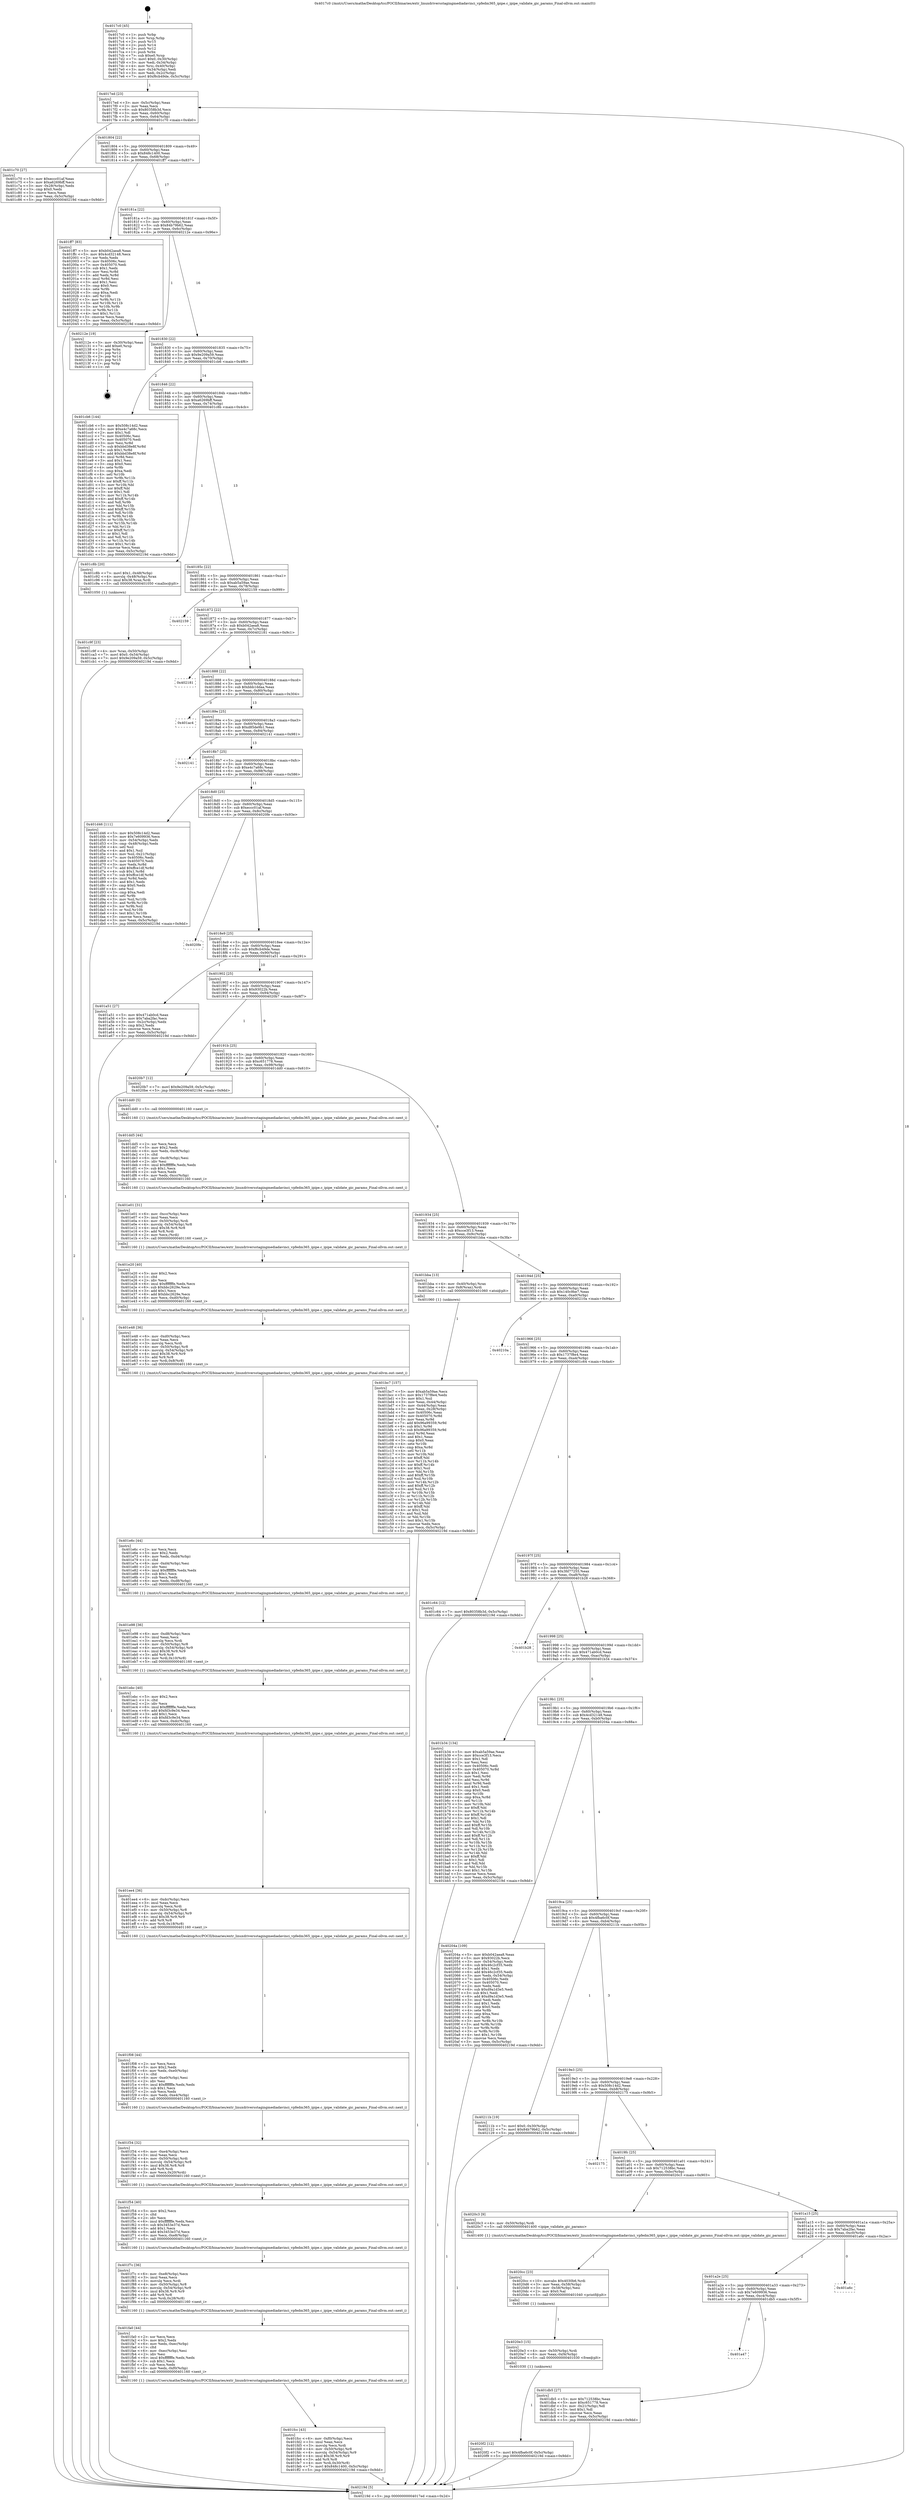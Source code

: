digraph "0x4017c0" {
  label = "0x4017c0 (/mnt/c/Users/mathe/Desktop/tcc/POCII/binaries/extr_linuxdriversstagingmediadavinci_vpfedm365_ipipe.c_ipipe_validate_gic_params_Final-ollvm.out::main(0))"
  labelloc = "t"
  node[shape=record]

  Entry [label="",width=0.3,height=0.3,shape=circle,fillcolor=black,style=filled]
  "0x4017ed" [label="{
     0x4017ed [23]\l
     | [instrs]\l
     &nbsp;&nbsp;0x4017ed \<+3\>: mov -0x5c(%rbp),%eax\l
     &nbsp;&nbsp;0x4017f0 \<+2\>: mov %eax,%ecx\l
     &nbsp;&nbsp;0x4017f2 \<+6\>: sub $0x80358b3d,%ecx\l
     &nbsp;&nbsp;0x4017f8 \<+3\>: mov %eax,-0x60(%rbp)\l
     &nbsp;&nbsp;0x4017fb \<+3\>: mov %ecx,-0x64(%rbp)\l
     &nbsp;&nbsp;0x4017fe \<+6\>: je 0000000000401c70 \<main+0x4b0\>\l
  }"]
  "0x401c70" [label="{
     0x401c70 [27]\l
     | [instrs]\l
     &nbsp;&nbsp;0x401c70 \<+5\>: mov $0xeccc01af,%eax\l
     &nbsp;&nbsp;0x401c75 \<+5\>: mov $0xa6269bff,%ecx\l
     &nbsp;&nbsp;0x401c7a \<+3\>: mov -0x28(%rbp),%edx\l
     &nbsp;&nbsp;0x401c7d \<+3\>: cmp $0x0,%edx\l
     &nbsp;&nbsp;0x401c80 \<+3\>: cmove %ecx,%eax\l
     &nbsp;&nbsp;0x401c83 \<+3\>: mov %eax,-0x5c(%rbp)\l
     &nbsp;&nbsp;0x401c86 \<+5\>: jmp 000000000040219d \<main+0x9dd\>\l
  }"]
  "0x401804" [label="{
     0x401804 [22]\l
     | [instrs]\l
     &nbsp;&nbsp;0x401804 \<+5\>: jmp 0000000000401809 \<main+0x49\>\l
     &nbsp;&nbsp;0x401809 \<+3\>: mov -0x60(%rbp),%eax\l
     &nbsp;&nbsp;0x40180c \<+5\>: sub $0x848c1400,%eax\l
     &nbsp;&nbsp;0x401811 \<+3\>: mov %eax,-0x68(%rbp)\l
     &nbsp;&nbsp;0x401814 \<+6\>: je 0000000000401ff7 \<main+0x837\>\l
  }"]
  Exit [label="",width=0.3,height=0.3,shape=circle,fillcolor=black,style=filled,peripheries=2]
  "0x401ff7" [label="{
     0x401ff7 [83]\l
     | [instrs]\l
     &nbsp;&nbsp;0x401ff7 \<+5\>: mov $0xb042aea8,%eax\l
     &nbsp;&nbsp;0x401ffc \<+5\>: mov $0x4cd32148,%ecx\l
     &nbsp;&nbsp;0x402001 \<+2\>: xor %edx,%edx\l
     &nbsp;&nbsp;0x402003 \<+7\>: mov 0x40506c,%esi\l
     &nbsp;&nbsp;0x40200a \<+7\>: mov 0x405070,%edi\l
     &nbsp;&nbsp;0x402011 \<+3\>: sub $0x1,%edx\l
     &nbsp;&nbsp;0x402014 \<+3\>: mov %esi,%r8d\l
     &nbsp;&nbsp;0x402017 \<+3\>: add %edx,%r8d\l
     &nbsp;&nbsp;0x40201a \<+4\>: imul %r8d,%esi\l
     &nbsp;&nbsp;0x40201e \<+3\>: and $0x1,%esi\l
     &nbsp;&nbsp;0x402021 \<+3\>: cmp $0x0,%esi\l
     &nbsp;&nbsp;0x402024 \<+4\>: sete %r9b\l
     &nbsp;&nbsp;0x402028 \<+3\>: cmp $0xa,%edi\l
     &nbsp;&nbsp;0x40202b \<+4\>: setl %r10b\l
     &nbsp;&nbsp;0x40202f \<+3\>: mov %r9b,%r11b\l
     &nbsp;&nbsp;0x402032 \<+3\>: and %r10b,%r11b\l
     &nbsp;&nbsp;0x402035 \<+3\>: xor %r10b,%r9b\l
     &nbsp;&nbsp;0x402038 \<+3\>: or %r9b,%r11b\l
     &nbsp;&nbsp;0x40203b \<+4\>: test $0x1,%r11b\l
     &nbsp;&nbsp;0x40203f \<+3\>: cmovne %ecx,%eax\l
     &nbsp;&nbsp;0x402042 \<+3\>: mov %eax,-0x5c(%rbp)\l
     &nbsp;&nbsp;0x402045 \<+5\>: jmp 000000000040219d \<main+0x9dd\>\l
  }"]
  "0x40181a" [label="{
     0x40181a [22]\l
     | [instrs]\l
     &nbsp;&nbsp;0x40181a \<+5\>: jmp 000000000040181f \<main+0x5f\>\l
     &nbsp;&nbsp;0x40181f \<+3\>: mov -0x60(%rbp),%eax\l
     &nbsp;&nbsp;0x401822 \<+5\>: sub $0x84b79b62,%eax\l
     &nbsp;&nbsp;0x401827 \<+3\>: mov %eax,-0x6c(%rbp)\l
     &nbsp;&nbsp;0x40182a \<+6\>: je 000000000040212e \<main+0x96e\>\l
  }"]
  "0x4020f2" [label="{
     0x4020f2 [12]\l
     | [instrs]\l
     &nbsp;&nbsp;0x4020f2 \<+7\>: movl $0x4fba6c0f,-0x5c(%rbp)\l
     &nbsp;&nbsp;0x4020f9 \<+5\>: jmp 000000000040219d \<main+0x9dd\>\l
  }"]
  "0x40212e" [label="{
     0x40212e [19]\l
     | [instrs]\l
     &nbsp;&nbsp;0x40212e \<+3\>: mov -0x30(%rbp),%eax\l
     &nbsp;&nbsp;0x402131 \<+7\>: add $0xe0,%rsp\l
     &nbsp;&nbsp;0x402138 \<+1\>: pop %rbx\l
     &nbsp;&nbsp;0x402139 \<+2\>: pop %r12\l
     &nbsp;&nbsp;0x40213b \<+2\>: pop %r14\l
     &nbsp;&nbsp;0x40213d \<+2\>: pop %r15\l
     &nbsp;&nbsp;0x40213f \<+1\>: pop %rbp\l
     &nbsp;&nbsp;0x402140 \<+1\>: ret\l
  }"]
  "0x401830" [label="{
     0x401830 [22]\l
     | [instrs]\l
     &nbsp;&nbsp;0x401830 \<+5\>: jmp 0000000000401835 \<main+0x75\>\l
     &nbsp;&nbsp;0x401835 \<+3\>: mov -0x60(%rbp),%eax\l
     &nbsp;&nbsp;0x401838 \<+5\>: sub $0x9e209a59,%eax\l
     &nbsp;&nbsp;0x40183d \<+3\>: mov %eax,-0x70(%rbp)\l
     &nbsp;&nbsp;0x401840 \<+6\>: je 0000000000401cb6 \<main+0x4f6\>\l
  }"]
  "0x4020e3" [label="{
     0x4020e3 [15]\l
     | [instrs]\l
     &nbsp;&nbsp;0x4020e3 \<+4\>: mov -0x50(%rbp),%rdi\l
     &nbsp;&nbsp;0x4020e7 \<+6\>: mov %eax,-0xf4(%rbp)\l
     &nbsp;&nbsp;0x4020ed \<+5\>: call 0000000000401030 \<free@plt\>\l
     | [calls]\l
     &nbsp;&nbsp;0x401030 \{1\} (unknown)\l
  }"]
  "0x401cb6" [label="{
     0x401cb6 [144]\l
     | [instrs]\l
     &nbsp;&nbsp;0x401cb6 \<+5\>: mov $0x508c14d2,%eax\l
     &nbsp;&nbsp;0x401cbb \<+5\>: mov $0xe4c7a68c,%ecx\l
     &nbsp;&nbsp;0x401cc0 \<+2\>: mov $0x1,%dl\l
     &nbsp;&nbsp;0x401cc2 \<+7\>: mov 0x40506c,%esi\l
     &nbsp;&nbsp;0x401cc9 \<+7\>: mov 0x405070,%edi\l
     &nbsp;&nbsp;0x401cd0 \<+3\>: mov %esi,%r8d\l
     &nbsp;&nbsp;0x401cd3 \<+7\>: sub $0xbbd38e8f,%r8d\l
     &nbsp;&nbsp;0x401cda \<+4\>: sub $0x1,%r8d\l
     &nbsp;&nbsp;0x401cde \<+7\>: add $0xbbd38e8f,%r8d\l
     &nbsp;&nbsp;0x401ce5 \<+4\>: imul %r8d,%esi\l
     &nbsp;&nbsp;0x401ce9 \<+3\>: and $0x1,%esi\l
     &nbsp;&nbsp;0x401cec \<+3\>: cmp $0x0,%esi\l
     &nbsp;&nbsp;0x401cef \<+4\>: sete %r9b\l
     &nbsp;&nbsp;0x401cf3 \<+3\>: cmp $0xa,%edi\l
     &nbsp;&nbsp;0x401cf6 \<+4\>: setl %r10b\l
     &nbsp;&nbsp;0x401cfa \<+3\>: mov %r9b,%r11b\l
     &nbsp;&nbsp;0x401cfd \<+4\>: xor $0xff,%r11b\l
     &nbsp;&nbsp;0x401d01 \<+3\>: mov %r10b,%bl\l
     &nbsp;&nbsp;0x401d04 \<+3\>: xor $0xff,%bl\l
     &nbsp;&nbsp;0x401d07 \<+3\>: xor $0x1,%dl\l
     &nbsp;&nbsp;0x401d0a \<+3\>: mov %r11b,%r14b\l
     &nbsp;&nbsp;0x401d0d \<+4\>: and $0xff,%r14b\l
     &nbsp;&nbsp;0x401d11 \<+3\>: and %dl,%r9b\l
     &nbsp;&nbsp;0x401d14 \<+3\>: mov %bl,%r15b\l
     &nbsp;&nbsp;0x401d17 \<+4\>: and $0xff,%r15b\l
     &nbsp;&nbsp;0x401d1b \<+3\>: and %dl,%r10b\l
     &nbsp;&nbsp;0x401d1e \<+3\>: or %r9b,%r14b\l
     &nbsp;&nbsp;0x401d21 \<+3\>: or %r10b,%r15b\l
     &nbsp;&nbsp;0x401d24 \<+3\>: xor %r15b,%r14b\l
     &nbsp;&nbsp;0x401d27 \<+3\>: or %bl,%r11b\l
     &nbsp;&nbsp;0x401d2a \<+4\>: xor $0xff,%r11b\l
     &nbsp;&nbsp;0x401d2e \<+3\>: or $0x1,%dl\l
     &nbsp;&nbsp;0x401d31 \<+3\>: and %dl,%r11b\l
     &nbsp;&nbsp;0x401d34 \<+3\>: or %r11b,%r14b\l
     &nbsp;&nbsp;0x401d37 \<+4\>: test $0x1,%r14b\l
     &nbsp;&nbsp;0x401d3b \<+3\>: cmovne %ecx,%eax\l
     &nbsp;&nbsp;0x401d3e \<+3\>: mov %eax,-0x5c(%rbp)\l
     &nbsp;&nbsp;0x401d41 \<+5\>: jmp 000000000040219d \<main+0x9dd\>\l
  }"]
  "0x401846" [label="{
     0x401846 [22]\l
     | [instrs]\l
     &nbsp;&nbsp;0x401846 \<+5\>: jmp 000000000040184b \<main+0x8b\>\l
     &nbsp;&nbsp;0x40184b \<+3\>: mov -0x60(%rbp),%eax\l
     &nbsp;&nbsp;0x40184e \<+5\>: sub $0xa6269bff,%eax\l
     &nbsp;&nbsp;0x401853 \<+3\>: mov %eax,-0x74(%rbp)\l
     &nbsp;&nbsp;0x401856 \<+6\>: je 0000000000401c8b \<main+0x4cb\>\l
  }"]
  "0x4020cc" [label="{
     0x4020cc [23]\l
     | [instrs]\l
     &nbsp;&nbsp;0x4020cc \<+10\>: movabs $0x4030b6,%rdi\l
     &nbsp;&nbsp;0x4020d6 \<+3\>: mov %eax,-0x58(%rbp)\l
     &nbsp;&nbsp;0x4020d9 \<+3\>: mov -0x58(%rbp),%esi\l
     &nbsp;&nbsp;0x4020dc \<+2\>: mov $0x0,%al\l
     &nbsp;&nbsp;0x4020de \<+5\>: call 0000000000401040 \<printf@plt\>\l
     | [calls]\l
     &nbsp;&nbsp;0x401040 \{1\} (unknown)\l
  }"]
  "0x401c8b" [label="{
     0x401c8b [20]\l
     | [instrs]\l
     &nbsp;&nbsp;0x401c8b \<+7\>: movl $0x1,-0x48(%rbp)\l
     &nbsp;&nbsp;0x401c92 \<+4\>: movslq -0x48(%rbp),%rax\l
     &nbsp;&nbsp;0x401c96 \<+4\>: imul $0x38,%rax,%rdi\l
     &nbsp;&nbsp;0x401c9a \<+5\>: call 0000000000401050 \<malloc@plt\>\l
     | [calls]\l
     &nbsp;&nbsp;0x401050 \{1\} (unknown)\l
  }"]
  "0x40185c" [label="{
     0x40185c [22]\l
     | [instrs]\l
     &nbsp;&nbsp;0x40185c \<+5\>: jmp 0000000000401861 \<main+0xa1\>\l
     &nbsp;&nbsp;0x401861 \<+3\>: mov -0x60(%rbp),%eax\l
     &nbsp;&nbsp;0x401864 \<+5\>: sub $0xab5a59ae,%eax\l
     &nbsp;&nbsp;0x401869 \<+3\>: mov %eax,-0x78(%rbp)\l
     &nbsp;&nbsp;0x40186c \<+6\>: je 0000000000402159 \<main+0x999\>\l
  }"]
  "0x401fcc" [label="{
     0x401fcc [43]\l
     | [instrs]\l
     &nbsp;&nbsp;0x401fcc \<+6\>: mov -0xf0(%rbp),%ecx\l
     &nbsp;&nbsp;0x401fd2 \<+3\>: imul %eax,%ecx\l
     &nbsp;&nbsp;0x401fd5 \<+3\>: movslq %ecx,%rdi\l
     &nbsp;&nbsp;0x401fd8 \<+4\>: mov -0x50(%rbp),%r8\l
     &nbsp;&nbsp;0x401fdc \<+4\>: movslq -0x54(%rbp),%r9\l
     &nbsp;&nbsp;0x401fe0 \<+4\>: imul $0x38,%r9,%r9\l
     &nbsp;&nbsp;0x401fe4 \<+3\>: add %r9,%r8\l
     &nbsp;&nbsp;0x401fe7 \<+4\>: mov %rdi,0x30(%r8)\l
     &nbsp;&nbsp;0x401feb \<+7\>: movl $0x848c1400,-0x5c(%rbp)\l
     &nbsp;&nbsp;0x401ff2 \<+5\>: jmp 000000000040219d \<main+0x9dd\>\l
  }"]
  "0x402159" [label="{
     0x402159\l
  }", style=dashed]
  "0x401872" [label="{
     0x401872 [22]\l
     | [instrs]\l
     &nbsp;&nbsp;0x401872 \<+5\>: jmp 0000000000401877 \<main+0xb7\>\l
     &nbsp;&nbsp;0x401877 \<+3\>: mov -0x60(%rbp),%eax\l
     &nbsp;&nbsp;0x40187a \<+5\>: sub $0xb042aea8,%eax\l
     &nbsp;&nbsp;0x40187f \<+3\>: mov %eax,-0x7c(%rbp)\l
     &nbsp;&nbsp;0x401882 \<+6\>: je 0000000000402181 \<main+0x9c1\>\l
  }"]
  "0x401fa0" [label="{
     0x401fa0 [44]\l
     | [instrs]\l
     &nbsp;&nbsp;0x401fa0 \<+2\>: xor %ecx,%ecx\l
     &nbsp;&nbsp;0x401fa2 \<+5\>: mov $0x2,%edx\l
     &nbsp;&nbsp;0x401fa7 \<+6\>: mov %edx,-0xec(%rbp)\l
     &nbsp;&nbsp;0x401fad \<+1\>: cltd\l
     &nbsp;&nbsp;0x401fae \<+6\>: mov -0xec(%rbp),%esi\l
     &nbsp;&nbsp;0x401fb4 \<+2\>: idiv %esi\l
     &nbsp;&nbsp;0x401fb6 \<+6\>: imul $0xfffffffe,%edx,%edx\l
     &nbsp;&nbsp;0x401fbc \<+3\>: sub $0x1,%ecx\l
     &nbsp;&nbsp;0x401fbf \<+2\>: sub %ecx,%edx\l
     &nbsp;&nbsp;0x401fc1 \<+6\>: mov %edx,-0xf0(%rbp)\l
     &nbsp;&nbsp;0x401fc7 \<+5\>: call 0000000000401160 \<next_i\>\l
     | [calls]\l
     &nbsp;&nbsp;0x401160 \{1\} (/mnt/c/Users/mathe/Desktop/tcc/POCII/binaries/extr_linuxdriversstagingmediadavinci_vpfedm365_ipipe.c_ipipe_validate_gic_params_Final-ollvm.out::next_i)\l
  }"]
  "0x402181" [label="{
     0x402181\l
  }", style=dashed]
  "0x401888" [label="{
     0x401888 [22]\l
     | [instrs]\l
     &nbsp;&nbsp;0x401888 \<+5\>: jmp 000000000040188d \<main+0xcd\>\l
     &nbsp;&nbsp;0x40188d \<+3\>: mov -0x60(%rbp),%eax\l
     &nbsp;&nbsp;0x401890 \<+5\>: sub $0xbbb1ddaa,%eax\l
     &nbsp;&nbsp;0x401895 \<+3\>: mov %eax,-0x80(%rbp)\l
     &nbsp;&nbsp;0x401898 \<+6\>: je 0000000000401ac4 \<main+0x304\>\l
  }"]
  "0x401f7c" [label="{
     0x401f7c [36]\l
     | [instrs]\l
     &nbsp;&nbsp;0x401f7c \<+6\>: mov -0xe8(%rbp),%ecx\l
     &nbsp;&nbsp;0x401f82 \<+3\>: imul %eax,%ecx\l
     &nbsp;&nbsp;0x401f85 \<+3\>: movslq %ecx,%rdi\l
     &nbsp;&nbsp;0x401f88 \<+4\>: mov -0x50(%rbp),%r8\l
     &nbsp;&nbsp;0x401f8c \<+4\>: movslq -0x54(%rbp),%r9\l
     &nbsp;&nbsp;0x401f90 \<+4\>: imul $0x38,%r9,%r9\l
     &nbsp;&nbsp;0x401f94 \<+3\>: add %r9,%r8\l
     &nbsp;&nbsp;0x401f97 \<+4\>: mov %rdi,0x28(%r8)\l
     &nbsp;&nbsp;0x401f9b \<+5\>: call 0000000000401160 \<next_i\>\l
     | [calls]\l
     &nbsp;&nbsp;0x401160 \{1\} (/mnt/c/Users/mathe/Desktop/tcc/POCII/binaries/extr_linuxdriversstagingmediadavinci_vpfedm365_ipipe.c_ipipe_validate_gic_params_Final-ollvm.out::next_i)\l
  }"]
  "0x401ac4" [label="{
     0x401ac4\l
  }", style=dashed]
  "0x40189e" [label="{
     0x40189e [25]\l
     | [instrs]\l
     &nbsp;&nbsp;0x40189e \<+5\>: jmp 00000000004018a3 \<main+0xe3\>\l
     &nbsp;&nbsp;0x4018a3 \<+3\>: mov -0x60(%rbp),%eax\l
     &nbsp;&nbsp;0x4018a6 \<+5\>: sub $0xd85de9b1,%eax\l
     &nbsp;&nbsp;0x4018ab \<+6\>: mov %eax,-0x84(%rbp)\l
     &nbsp;&nbsp;0x4018b1 \<+6\>: je 0000000000402141 \<main+0x981\>\l
  }"]
  "0x401f54" [label="{
     0x401f54 [40]\l
     | [instrs]\l
     &nbsp;&nbsp;0x401f54 \<+5\>: mov $0x2,%ecx\l
     &nbsp;&nbsp;0x401f59 \<+1\>: cltd\l
     &nbsp;&nbsp;0x401f5a \<+2\>: idiv %ecx\l
     &nbsp;&nbsp;0x401f5c \<+6\>: imul $0xfffffffe,%edx,%ecx\l
     &nbsp;&nbsp;0x401f62 \<+6\>: sub $0x3453e37d,%ecx\l
     &nbsp;&nbsp;0x401f68 \<+3\>: add $0x1,%ecx\l
     &nbsp;&nbsp;0x401f6b \<+6\>: add $0x3453e37d,%ecx\l
     &nbsp;&nbsp;0x401f71 \<+6\>: mov %ecx,-0xe8(%rbp)\l
     &nbsp;&nbsp;0x401f77 \<+5\>: call 0000000000401160 \<next_i\>\l
     | [calls]\l
     &nbsp;&nbsp;0x401160 \{1\} (/mnt/c/Users/mathe/Desktop/tcc/POCII/binaries/extr_linuxdriversstagingmediadavinci_vpfedm365_ipipe.c_ipipe_validate_gic_params_Final-ollvm.out::next_i)\l
  }"]
  "0x402141" [label="{
     0x402141\l
  }", style=dashed]
  "0x4018b7" [label="{
     0x4018b7 [25]\l
     | [instrs]\l
     &nbsp;&nbsp;0x4018b7 \<+5\>: jmp 00000000004018bc \<main+0xfc\>\l
     &nbsp;&nbsp;0x4018bc \<+3\>: mov -0x60(%rbp),%eax\l
     &nbsp;&nbsp;0x4018bf \<+5\>: sub $0xe4c7a68c,%eax\l
     &nbsp;&nbsp;0x4018c4 \<+6\>: mov %eax,-0x88(%rbp)\l
     &nbsp;&nbsp;0x4018ca \<+6\>: je 0000000000401d46 \<main+0x586\>\l
  }"]
  "0x401f34" [label="{
     0x401f34 [32]\l
     | [instrs]\l
     &nbsp;&nbsp;0x401f34 \<+6\>: mov -0xe4(%rbp),%ecx\l
     &nbsp;&nbsp;0x401f3a \<+3\>: imul %eax,%ecx\l
     &nbsp;&nbsp;0x401f3d \<+4\>: mov -0x50(%rbp),%rdi\l
     &nbsp;&nbsp;0x401f41 \<+4\>: movslq -0x54(%rbp),%r8\l
     &nbsp;&nbsp;0x401f45 \<+4\>: imul $0x38,%r8,%r8\l
     &nbsp;&nbsp;0x401f49 \<+3\>: add %r8,%rdi\l
     &nbsp;&nbsp;0x401f4c \<+3\>: mov %ecx,0x20(%rdi)\l
     &nbsp;&nbsp;0x401f4f \<+5\>: call 0000000000401160 \<next_i\>\l
     | [calls]\l
     &nbsp;&nbsp;0x401160 \{1\} (/mnt/c/Users/mathe/Desktop/tcc/POCII/binaries/extr_linuxdriversstagingmediadavinci_vpfedm365_ipipe.c_ipipe_validate_gic_params_Final-ollvm.out::next_i)\l
  }"]
  "0x401d46" [label="{
     0x401d46 [111]\l
     | [instrs]\l
     &nbsp;&nbsp;0x401d46 \<+5\>: mov $0x508c14d2,%eax\l
     &nbsp;&nbsp;0x401d4b \<+5\>: mov $0x7e609936,%ecx\l
     &nbsp;&nbsp;0x401d50 \<+3\>: mov -0x54(%rbp),%edx\l
     &nbsp;&nbsp;0x401d53 \<+3\>: cmp -0x48(%rbp),%edx\l
     &nbsp;&nbsp;0x401d56 \<+4\>: setl %sil\l
     &nbsp;&nbsp;0x401d5a \<+4\>: and $0x1,%sil\l
     &nbsp;&nbsp;0x401d5e \<+4\>: mov %sil,-0x21(%rbp)\l
     &nbsp;&nbsp;0x401d62 \<+7\>: mov 0x40506c,%edx\l
     &nbsp;&nbsp;0x401d69 \<+7\>: mov 0x405070,%edi\l
     &nbsp;&nbsp;0x401d70 \<+3\>: mov %edx,%r8d\l
     &nbsp;&nbsp;0x401d73 \<+7\>: add $0xffce1df,%r8d\l
     &nbsp;&nbsp;0x401d7a \<+4\>: sub $0x1,%r8d\l
     &nbsp;&nbsp;0x401d7e \<+7\>: sub $0xffce1df,%r8d\l
     &nbsp;&nbsp;0x401d85 \<+4\>: imul %r8d,%edx\l
     &nbsp;&nbsp;0x401d89 \<+3\>: and $0x1,%edx\l
     &nbsp;&nbsp;0x401d8c \<+3\>: cmp $0x0,%edx\l
     &nbsp;&nbsp;0x401d8f \<+4\>: sete %sil\l
     &nbsp;&nbsp;0x401d93 \<+3\>: cmp $0xa,%edi\l
     &nbsp;&nbsp;0x401d96 \<+4\>: setl %r9b\l
     &nbsp;&nbsp;0x401d9a \<+3\>: mov %sil,%r10b\l
     &nbsp;&nbsp;0x401d9d \<+3\>: and %r9b,%r10b\l
     &nbsp;&nbsp;0x401da0 \<+3\>: xor %r9b,%sil\l
     &nbsp;&nbsp;0x401da3 \<+3\>: or %sil,%r10b\l
     &nbsp;&nbsp;0x401da6 \<+4\>: test $0x1,%r10b\l
     &nbsp;&nbsp;0x401daa \<+3\>: cmovne %ecx,%eax\l
     &nbsp;&nbsp;0x401dad \<+3\>: mov %eax,-0x5c(%rbp)\l
     &nbsp;&nbsp;0x401db0 \<+5\>: jmp 000000000040219d \<main+0x9dd\>\l
  }"]
  "0x4018d0" [label="{
     0x4018d0 [25]\l
     | [instrs]\l
     &nbsp;&nbsp;0x4018d0 \<+5\>: jmp 00000000004018d5 \<main+0x115\>\l
     &nbsp;&nbsp;0x4018d5 \<+3\>: mov -0x60(%rbp),%eax\l
     &nbsp;&nbsp;0x4018d8 \<+5\>: sub $0xeccc01af,%eax\l
     &nbsp;&nbsp;0x4018dd \<+6\>: mov %eax,-0x8c(%rbp)\l
     &nbsp;&nbsp;0x4018e3 \<+6\>: je 00000000004020fe \<main+0x93e\>\l
  }"]
  "0x401f08" [label="{
     0x401f08 [44]\l
     | [instrs]\l
     &nbsp;&nbsp;0x401f08 \<+2\>: xor %ecx,%ecx\l
     &nbsp;&nbsp;0x401f0a \<+5\>: mov $0x2,%edx\l
     &nbsp;&nbsp;0x401f0f \<+6\>: mov %edx,-0xe0(%rbp)\l
     &nbsp;&nbsp;0x401f15 \<+1\>: cltd\l
     &nbsp;&nbsp;0x401f16 \<+6\>: mov -0xe0(%rbp),%esi\l
     &nbsp;&nbsp;0x401f1c \<+2\>: idiv %esi\l
     &nbsp;&nbsp;0x401f1e \<+6\>: imul $0xfffffffe,%edx,%edx\l
     &nbsp;&nbsp;0x401f24 \<+3\>: sub $0x1,%ecx\l
     &nbsp;&nbsp;0x401f27 \<+2\>: sub %ecx,%edx\l
     &nbsp;&nbsp;0x401f29 \<+6\>: mov %edx,-0xe4(%rbp)\l
     &nbsp;&nbsp;0x401f2f \<+5\>: call 0000000000401160 \<next_i\>\l
     | [calls]\l
     &nbsp;&nbsp;0x401160 \{1\} (/mnt/c/Users/mathe/Desktop/tcc/POCII/binaries/extr_linuxdriversstagingmediadavinci_vpfedm365_ipipe.c_ipipe_validate_gic_params_Final-ollvm.out::next_i)\l
  }"]
  "0x4020fe" [label="{
     0x4020fe\l
  }", style=dashed]
  "0x4018e9" [label="{
     0x4018e9 [25]\l
     | [instrs]\l
     &nbsp;&nbsp;0x4018e9 \<+5\>: jmp 00000000004018ee \<main+0x12e\>\l
     &nbsp;&nbsp;0x4018ee \<+3\>: mov -0x60(%rbp),%eax\l
     &nbsp;&nbsp;0x4018f1 \<+5\>: sub $0xf6cb49de,%eax\l
     &nbsp;&nbsp;0x4018f6 \<+6\>: mov %eax,-0x90(%rbp)\l
     &nbsp;&nbsp;0x4018fc \<+6\>: je 0000000000401a51 \<main+0x291\>\l
  }"]
  "0x401ee4" [label="{
     0x401ee4 [36]\l
     | [instrs]\l
     &nbsp;&nbsp;0x401ee4 \<+6\>: mov -0xdc(%rbp),%ecx\l
     &nbsp;&nbsp;0x401eea \<+3\>: imul %eax,%ecx\l
     &nbsp;&nbsp;0x401eed \<+3\>: movslq %ecx,%rdi\l
     &nbsp;&nbsp;0x401ef0 \<+4\>: mov -0x50(%rbp),%r8\l
     &nbsp;&nbsp;0x401ef4 \<+4\>: movslq -0x54(%rbp),%r9\l
     &nbsp;&nbsp;0x401ef8 \<+4\>: imul $0x38,%r9,%r9\l
     &nbsp;&nbsp;0x401efc \<+3\>: add %r9,%r8\l
     &nbsp;&nbsp;0x401eff \<+4\>: mov %rdi,0x18(%r8)\l
     &nbsp;&nbsp;0x401f03 \<+5\>: call 0000000000401160 \<next_i\>\l
     | [calls]\l
     &nbsp;&nbsp;0x401160 \{1\} (/mnt/c/Users/mathe/Desktop/tcc/POCII/binaries/extr_linuxdriversstagingmediadavinci_vpfedm365_ipipe.c_ipipe_validate_gic_params_Final-ollvm.out::next_i)\l
  }"]
  "0x401a51" [label="{
     0x401a51 [27]\l
     | [instrs]\l
     &nbsp;&nbsp;0x401a51 \<+5\>: mov $0x471ab0cd,%eax\l
     &nbsp;&nbsp;0x401a56 \<+5\>: mov $0x7aba2fac,%ecx\l
     &nbsp;&nbsp;0x401a5b \<+3\>: mov -0x2c(%rbp),%edx\l
     &nbsp;&nbsp;0x401a5e \<+3\>: cmp $0x2,%edx\l
     &nbsp;&nbsp;0x401a61 \<+3\>: cmovne %ecx,%eax\l
     &nbsp;&nbsp;0x401a64 \<+3\>: mov %eax,-0x5c(%rbp)\l
     &nbsp;&nbsp;0x401a67 \<+5\>: jmp 000000000040219d \<main+0x9dd\>\l
  }"]
  "0x401902" [label="{
     0x401902 [25]\l
     | [instrs]\l
     &nbsp;&nbsp;0x401902 \<+5\>: jmp 0000000000401907 \<main+0x147\>\l
     &nbsp;&nbsp;0x401907 \<+3\>: mov -0x60(%rbp),%eax\l
     &nbsp;&nbsp;0x40190a \<+5\>: sub $0x93022b,%eax\l
     &nbsp;&nbsp;0x40190f \<+6\>: mov %eax,-0x94(%rbp)\l
     &nbsp;&nbsp;0x401915 \<+6\>: je 00000000004020b7 \<main+0x8f7\>\l
  }"]
  "0x40219d" [label="{
     0x40219d [5]\l
     | [instrs]\l
     &nbsp;&nbsp;0x40219d \<+5\>: jmp 00000000004017ed \<main+0x2d\>\l
  }"]
  "0x4017c0" [label="{
     0x4017c0 [45]\l
     | [instrs]\l
     &nbsp;&nbsp;0x4017c0 \<+1\>: push %rbp\l
     &nbsp;&nbsp;0x4017c1 \<+3\>: mov %rsp,%rbp\l
     &nbsp;&nbsp;0x4017c4 \<+2\>: push %r15\l
     &nbsp;&nbsp;0x4017c6 \<+2\>: push %r14\l
     &nbsp;&nbsp;0x4017c8 \<+2\>: push %r12\l
     &nbsp;&nbsp;0x4017ca \<+1\>: push %rbx\l
     &nbsp;&nbsp;0x4017cb \<+7\>: sub $0xe0,%rsp\l
     &nbsp;&nbsp;0x4017d2 \<+7\>: movl $0x0,-0x30(%rbp)\l
     &nbsp;&nbsp;0x4017d9 \<+3\>: mov %edi,-0x34(%rbp)\l
     &nbsp;&nbsp;0x4017dc \<+4\>: mov %rsi,-0x40(%rbp)\l
     &nbsp;&nbsp;0x4017e0 \<+3\>: mov -0x34(%rbp),%edi\l
     &nbsp;&nbsp;0x4017e3 \<+3\>: mov %edi,-0x2c(%rbp)\l
     &nbsp;&nbsp;0x4017e6 \<+7\>: movl $0xf6cb49de,-0x5c(%rbp)\l
  }"]
  "0x401ebc" [label="{
     0x401ebc [40]\l
     | [instrs]\l
     &nbsp;&nbsp;0x401ebc \<+5\>: mov $0x2,%ecx\l
     &nbsp;&nbsp;0x401ec1 \<+1\>: cltd\l
     &nbsp;&nbsp;0x401ec2 \<+2\>: idiv %ecx\l
     &nbsp;&nbsp;0x401ec4 \<+6\>: imul $0xfffffffe,%edx,%ecx\l
     &nbsp;&nbsp;0x401eca \<+6\>: add $0xfd3c9e34,%ecx\l
     &nbsp;&nbsp;0x401ed0 \<+3\>: add $0x1,%ecx\l
     &nbsp;&nbsp;0x401ed3 \<+6\>: sub $0xfd3c9e34,%ecx\l
     &nbsp;&nbsp;0x401ed9 \<+6\>: mov %ecx,-0xdc(%rbp)\l
     &nbsp;&nbsp;0x401edf \<+5\>: call 0000000000401160 \<next_i\>\l
     | [calls]\l
     &nbsp;&nbsp;0x401160 \{1\} (/mnt/c/Users/mathe/Desktop/tcc/POCII/binaries/extr_linuxdriversstagingmediadavinci_vpfedm365_ipipe.c_ipipe_validate_gic_params_Final-ollvm.out::next_i)\l
  }"]
  "0x4020b7" [label="{
     0x4020b7 [12]\l
     | [instrs]\l
     &nbsp;&nbsp;0x4020b7 \<+7\>: movl $0x9e209a59,-0x5c(%rbp)\l
     &nbsp;&nbsp;0x4020be \<+5\>: jmp 000000000040219d \<main+0x9dd\>\l
  }"]
  "0x40191b" [label="{
     0x40191b [25]\l
     | [instrs]\l
     &nbsp;&nbsp;0x40191b \<+5\>: jmp 0000000000401920 \<main+0x160\>\l
     &nbsp;&nbsp;0x401920 \<+3\>: mov -0x60(%rbp),%eax\l
     &nbsp;&nbsp;0x401923 \<+5\>: sub $0xc651778,%eax\l
     &nbsp;&nbsp;0x401928 \<+6\>: mov %eax,-0x98(%rbp)\l
     &nbsp;&nbsp;0x40192e \<+6\>: je 0000000000401dd0 \<main+0x610\>\l
  }"]
  "0x401e98" [label="{
     0x401e98 [36]\l
     | [instrs]\l
     &nbsp;&nbsp;0x401e98 \<+6\>: mov -0xd8(%rbp),%ecx\l
     &nbsp;&nbsp;0x401e9e \<+3\>: imul %eax,%ecx\l
     &nbsp;&nbsp;0x401ea1 \<+3\>: movslq %ecx,%rdi\l
     &nbsp;&nbsp;0x401ea4 \<+4\>: mov -0x50(%rbp),%r8\l
     &nbsp;&nbsp;0x401ea8 \<+4\>: movslq -0x54(%rbp),%r9\l
     &nbsp;&nbsp;0x401eac \<+4\>: imul $0x38,%r9,%r9\l
     &nbsp;&nbsp;0x401eb0 \<+3\>: add %r9,%r8\l
     &nbsp;&nbsp;0x401eb3 \<+4\>: mov %rdi,0x10(%r8)\l
     &nbsp;&nbsp;0x401eb7 \<+5\>: call 0000000000401160 \<next_i\>\l
     | [calls]\l
     &nbsp;&nbsp;0x401160 \{1\} (/mnt/c/Users/mathe/Desktop/tcc/POCII/binaries/extr_linuxdriversstagingmediadavinci_vpfedm365_ipipe.c_ipipe_validate_gic_params_Final-ollvm.out::next_i)\l
  }"]
  "0x401dd0" [label="{
     0x401dd0 [5]\l
     | [instrs]\l
     &nbsp;&nbsp;0x401dd0 \<+5\>: call 0000000000401160 \<next_i\>\l
     | [calls]\l
     &nbsp;&nbsp;0x401160 \{1\} (/mnt/c/Users/mathe/Desktop/tcc/POCII/binaries/extr_linuxdriversstagingmediadavinci_vpfedm365_ipipe.c_ipipe_validate_gic_params_Final-ollvm.out::next_i)\l
  }"]
  "0x401934" [label="{
     0x401934 [25]\l
     | [instrs]\l
     &nbsp;&nbsp;0x401934 \<+5\>: jmp 0000000000401939 \<main+0x179\>\l
     &nbsp;&nbsp;0x401939 \<+3\>: mov -0x60(%rbp),%eax\l
     &nbsp;&nbsp;0x40193c \<+5\>: sub $0xcce3f13,%eax\l
     &nbsp;&nbsp;0x401941 \<+6\>: mov %eax,-0x9c(%rbp)\l
     &nbsp;&nbsp;0x401947 \<+6\>: je 0000000000401bba \<main+0x3fa\>\l
  }"]
  "0x401e6c" [label="{
     0x401e6c [44]\l
     | [instrs]\l
     &nbsp;&nbsp;0x401e6c \<+2\>: xor %ecx,%ecx\l
     &nbsp;&nbsp;0x401e6e \<+5\>: mov $0x2,%edx\l
     &nbsp;&nbsp;0x401e73 \<+6\>: mov %edx,-0xd4(%rbp)\l
     &nbsp;&nbsp;0x401e79 \<+1\>: cltd\l
     &nbsp;&nbsp;0x401e7a \<+6\>: mov -0xd4(%rbp),%esi\l
     &nbsp;&nbsp;0x401e80 \<+2\>: idiv %esi\l
     &nbsp;&nbsp;0x401e82 \<+6\>: imul $0xfffffffe,%edx,%edx\l
     &nbsp;&nbsp;0x401e88 \<+3\>: sub $0x1,%ecx\l
     &nbsp;&nbsp;0x401e8b \<+2\>: sub %ecx,%edx\l
     &nbsp;&nbsp;0x401e8d \<+6\>: mov %edx,-0xd8(%rbp)\l
     &nbsp;&nbsp;0x401e93 \<+5\>: call 0000000000401160 \<next_i\>\l
     | [calls]\l
     &nbsp;&nbsp;0x401160 \{1\} (/mnt/c/Users/mathe/Desktop/tcc/POCII/binaries/extr_linuxdriversstagingmediadavinci_vpfedm365_ipipe.c_ipipe_validate_gic_params_Final-ollvm.out::next_i)\l
  }"]
  "0x401bba" [label="{
     0x401bba [13]\l
     | [instrs]\l
     &nbsp;&nbsp;0x401bba \<+4\>: mov -0x40(%rbp),%rax\l
     &nbsp;&nbsp;0x401bbe \<+4\>: mov 0x8(%rax),%rdi\l
     &nbsp;&nbsp;0x401bc2 \<+5\>: call 0000000000401060 \<atoi@plt\>\l
     | [calls]\l
     &nbsp;&nbsp;0x401060 \{1\} (unknown)\l
  }"]
  "0x40194d" [label="{
     0x40194d [25]\l
     | [instrs]\l
     &nbsp;&nbsp;0x40194d \<+5\>: jmp 0000000000401952 \<main+0x192\>\l
     &nbsp;&nbsp;0x401952 \<+3\>: mov -0x60(%rbp),%eax\l
     &nbsp;&nbsp;0x401955 \<+5\>: sub $0x140c9be7,%eax\l
     &nbsp;&nbsp;0x40195a \<+6\>: mov %eax,-0xa0(%rbp)\l
     &nbsp;&nbsp;0x401960 \<+6\>: je 000000000040210a \<main+0x94a\>\l
  }"]
  "0x401e48" [label="{
     0x401e48 [36]\l
     | [instrs]\l
     &nbsp;&nbsp;0x401e48 \<+6\>: mov -0xd0(%rbp),%ecx\l
     &nbsp;&nbsp;0x401e4e \<+3\>: imul %eax,%ecx\l
     &nbsp;&nbsp;0x401e51 \<+3\>: movslq %ecx,%rdi\l
     &nbsp;&nbsp;0x401e54 \<+4\>: mov -0x50(%rbp),%r8\l
     &nbsp;&nbsp;0x401e58 \<+4\>: movslq -0x54(%rbp),%r9\l
     &nbsp;&nbsp;0x401e5c \<+4\>: imul $0x38,%r9,%r9\l
     &nbsp;&nbsp;0x401e60 \<+3\>: add %r9,%r8\l
     &nbsp;&nbsp;0x401e63 \<+4\>: mov %rdi,0x8(%r8)\l
     &nbsp;&nbsp;0x401e67 \<+5\>: call 0000000000401160 \<next_i\>\l
     | [calls]\l
     &nbsp;&nbsp;0x401160 \{1\} (/mnt/c/Users/mathe/Desktop/tcc/POCII/binaries/extr_linuxdriversstagingmediadavinci_vpfedm365_ipipe.c_ipipe_validate_gic_params_Final-ollvm.out::next_i)\l
  }"]
  "0x40210a" [label="{
     0x40210a\l
  }", style=dashed]
  "0x401966" [label="{
     0x401966 [25]\l
     | [instrs]\l
     &nbsp;&nbsp;0x401966 \<+5\>: jmp 000000000040196b \<main+0x1ab\>\l
     &nbsp;&nbsp;0x40196b \<+3\>: mov -0x60(%rbp),%eax\l
     &nbsp;&nbsp;0x40196e \<+5\>: sub $0x1737f8e4,%eax\l
     &nbsp;&nbsp;0x401973 \<+6\>: mov %eax,-0xa4(%rbp)\l
     &nbsp;&nbsp;0x401979 \<+6\>: je 0000000000401c64 \<main+0x4a4\>\l
  }"]
  "0x401e20" [label="{
     0x401e20 [40]\l
     | [instrs]\l
     &nbsp;&nbsp;0x401e20 \<+5\>: mov $0x2,%ecx\l
     &nbsp;&nbsp;0x401e25 \<+1\>: cltd\l
     &nbsp;&nbsp;0x401e26 \<+2\>: idiv %ecx\l
     &nbsp;&nbsp;0x401e28 \<+6\>: imul $0xfffffffe,%edx,%ecx\l
     &nbsp;&nbsp;0x401e2e \<+6\>: sub $0xbbc2629e,%ecx\l
     &nbsp;&nbsp;0x401e34 \<+3\>: add $0x1,%ecx\l
     &nbsp;&nbsp;0x401e37 \<+6\>: add $0xbbc2629e,%ecx\l
     &nbsp;&nbsp;0x401e3d \<+6\>: mov %ecx,-0xd0(%rbp)\l
     &nbsp;&nbsp;0x401e43 \<+5\>: call 0000000000401160 \<next_i\>\l
     | [calls]\l
     &nbsp;&nbsp;0x401160 \{1\} (/mnt/c/Users/mathe/Desktop/tcc/POCII/binaries/extr_linuxdriversstagingmediadavinci_vpfedm365_ipipe.c_ipipe_validate_gic_params_Final-ollvm.out::next_i)\l
  }"]
  "0x401c64" [label="{
     0x401c64 [12]\l
     | [instrs]\l
     &nbsp;&nbsp;0x401c64 \<+7\>: movl $0x80358b3d,-0x5c(%rbp)\l
     &nbsp;&nbsp;0x401c6b \<+5\>: jmp 000000000040219d \<main+0x9dd\>\l
  }"]
  "0x40197f" [label="{
     0x40197f [25]\l
     | [instrs]\l
     &nbsp;&nbsp;0x40197f \<+5\>: jmp 0000000000401984 \<main+0x1c4\>\l
     &nbsp;&nbsp;0x401984 \<+3\>: mov -0x60(%rbp),%eax\l
     &nbsp;&nbsp;0x401987 \<+5\>: sub $0x3fd77255,%eax\l
     &nbsp;&nbsp;0x40198c \<+6\>: mov %eax,-0xa8(%rbp)\l
     &nbsp;&nbsp;0x401992 \<+6\>: je 0000000000401b28 \<main+0x368\>\l
  }"]
  "0x401e01" [label="{
     0x401e01 [31]\l
     | [instrs]\l
     &nbsp;&nbsp;0x401e01 \<+6\>: mov -0xcc(%rbp),%ecx\l
     &nbsp;&nbsp;0x401e07 \<+3\>: imul %eax,%ecx\l
     &nbsp;&nbsp;0x401e0a \<+4\>: mov -0x50(%rbp),%rdi\l
     &nbsp;&nbsp;0x401e0e \<+4\>: movslq -0x54(%rbp),%r8\l
     &nbsp;&nbsp;0x401e12 \<+4\>: imul $0x38,%r8,%r8\l
     &nbsp;&nbsp;0x401e16 \<+3\>: add %r8,%rdi\l
     &nbsp;&nbsp;0x401e19 \<+2\>: mov %ecx,(%rdi)\l
     &nbsp;&nbsp;0x401e1b \<+5\>: call 0000000000401160 \<next_i\>\l
     | [calls]\l
     &nbsp;&nbsp;0x401160 \{1\} (/mnt/c/Users/mathe/Desktop/tcc/POCII/binaries/extr_linuxdriversstagingmediadavinci_vpfedm365_ipipe.c_ipipe_validate_gic_params_Final-ollvm.out::next_i)\l
  }"]
  "0x401b28" [label="{
     0x401b28\l
  }", style=dashed]
  "0x401998" [label="{
     0x401998 [25]\l
     | [instrs]\l
     &nbsp;&nbsp;0x401998 \<+5\>: jmp 000000000040199d \<main+0x1dd\>\l
     &nbsp;&nbsp;0x40199d \<+3\>: mov -0x60(%rbp),%eax\l
     &nbsp;&nbsp;0x4019a0 \<+5\>: sub $0x471ab0cd,%eax\l
     &nbsp;&nbsp;0x4019a5 \<+6\>: mov %eax,-0xac(%rbp)\l
     &nbsp;&nbsp;0x4019ab \<+6\>: je 0000000000401b34 \<main+0x374\>\l
  }"]
  "0x401dd5" [label="{
     0x401dd5 [44]\l
     | [instrs]\l
     &nbsp;&nbsp;0x401dd5 \<+2\>: xor %ecx,%ecx\l
     &nbsp;&nbsp;0x401dd7 \<+5\>: mov $0x2,%edx\l
     &nbsp;&nbsp;0x401ddc \<+6\>: mov %edx,-0xc8(%rbp)\l
     &nbsp;&nbsp;0x401de2 \<+1\>: cltd\l
     &nbsp;&nbsp;0x401de3 \<+6\>: mov -0xc8(%rbp),%esi\l
     &nbsp;&nbsp;0x401de9 \<+2\>: idiv %esi\l
     &nbsp;&nbsp;0x401deb \<+6\>: imul $0xfffffffe,%edx,%edx\l
     &nbsp;&nbsp;0x401df1 \<+3\>: sub $0x1,%ecx\l
     &nbsp;&nbsp;0x401df4 \<+2\>: sub %ecx,%edx\l
     &nbsp;&nbsp;0x401df6 \<+6\>: mov %edx,-0xcc(%rbp)\l
     &nbsp;&nbsp;0x401dfc \<+5\>: call 0000000000401160 \<next_i\>\l
     | [calls]\l
     &nbsp;&nbsp;0x401160 \{1\} (/mnt/c/Users/mathe/Desktop/tcc/POCII/binaries/extr_linuxdriversstagingmediadavinci_vpfedm365_ipipe.c_ipipe_validate_gic_params_Final-ollvm.out::next_i)\l
  }"]
  "0x401b34" [label="{
     0x401b34 [134]\l
     | [instrs]\l
     &nbsp;&nbsp;0x401b34 \<+5\>: mov $0xab5a59ae,%eax\l
     &nbsp;&nbsp;0x401b39 \<+5\>: mov $0xcce3f13,%ecx\l
     &nbsp;&nbsp;0x401b3e \<+2\>: mov $0x1,%dl\l
     &nbsp;&nbsp;0x401b40 \<+2\>: xor %esi,%esi\l
     &nbsp;&nbsp;0x401b42 \<+7\>: mov 0x40506c,%edi\l
     &nbsp;&nbsp;0x401b49 \<+8\>: mov 0x405070,%r8d\l
     &nbsp;&nbsp;0x401b51 \<+3\>: sub $0x1,%esi\l
     &nbsp;&nbsp;0x401b54 \<+3\>: mov %edi,%r9d\l
     &nbsp;&nbsp;0x401b57 \<+3\>: add %esi,%r9d\l
     &nbsp;&nbsp;0x401b5a \<+4\>: imul %r9d,%edi\l
     &nbsp;&nbsp;0x401b5e \<+3\>: and $0x1,%edi\l
     &nbsp;&nbsp;0x401b61 \<+3\>: cmp $0x0,%edi\l
     &nbsp;&nbsp;0x401b64 \<+4\>: sete %r10b\l
     &nbsp;&nbsp;0x401b68 \<+4\>: cmp $0xa,%r8d\l
     &nbsp;&nbsp;0x401b6c \<+4\>: setl %r11b\l
     &nbsp;&nbsp;0x401b70 \<+3\>: mov %r10b,%bl\l
     &nbsp;&nbsp;0x401b73 \<+3\>: xor $0xff,%bl\l
     &nbsp;&nbsp;0x401b76 \<+3\>: mov %r11b,%r14b\l
     &nbsp;&nbsp;0x401b79 \<+4\>: xor $0xff,%r14b\l
     &nbsp;&nbsp;0x401b7d \<+3\>: xor $0x1,%dl\l
     &nbsp;&nbsp;0x401b80 \<+3\>: mov %bl,%r15b\l
     &nbsp;&nbsp;0x401b83 \<+4\>: and $0xff,%r15b\l
     &nbsp;&nbsp;0x401b87 \<+3\>: and %dl,%r10b\l
     &nbsp;&nbsp;0x401b8a \<+3\>: mov %r14b,%r12b\l
     &nbsp;&nbsp;0x401b8d \<+4\>: and $0xff,%r12b\l
     &nbsp;&nbsp;0x401b91 \<+3\>: and %dl,%r11b\l
     &nbsp;&nbsp;0x401b94 \<+3\>: or %r10b,%r15b\l
     &nbsp;&nbsp;0x401b97 \<+3\>: or %r11b,%r12b\l
     &nbsp;&nbsp;0x401b9a \<+3\>: xor %r12b,%r15b\l
     &nbsp;&nbsp;0x401b9d \<+3\>: or %r14b,%bl\l
     &nbsp;&nbsp;0x401ba0 \<+3\>: xor $0xff,%bl\l
     &nbsp;&nbsp;0x401ba3 \<+3\>: or $0x1,%dl\l
     &nbsp;&nbsp;0x401ba6 \<+2\>: and %dl,%bl\l
     &nbsp;&nbsp;0x401ba8 \<+3\>: or %bl,%r15b\l
     &nbsp;&nbsp;0x401bab \<+4\>: test $0x1,%r15b\l
     &nbsp;&nbsp;0x401baf \<+3\>: cmovne %ecx,%eax\l
     &nbsp;&nbsp;0x401bb2 \<+3\>: mov %eax,-0x5c(%rbp)\l
     &nbsp;&nbsp;0x401bb5 \<+5\>: jmp 000000000040219d \<main+0x9dd\>\l
  }"]
  "0x4019b1" [label="{
     0x4019b1 [25]\l
     | [instrs]\l
     &nbsp;&nbsp;0x4019b1 \<+5\>: jmp 00000000004019b6 \<main+0x1f6\>\l
     &nbsp;&nbsp;0x4019b6 \<+3\>: mov -0x60(%rbp),%eax\l
     &nbsp;&nbsp;0x4019b9 \<+5\>: sub $0x4cd32148,%eax\l
     &nbsp;&nbsp;0x4019be \<+6\>: mov %eax,-0xb0(%rbp)\l
     &nbsp;&nbsp;0x4019c4 \<+6\>: je 000000000040204a \<main+0x88a\>\l
  }"]
  "0x401bc7" [label="{
     0x401bc7 [157]\l
     | [instrs]\l
     &nbsp;&nbsp;0x401bc7 \<+5\>: mov $0xab5a59ae,%ecx\l
     &nbsp;&nbsp;0x401bcc \<+5\>: mov $0x1737f8e4,%edx\l
     &nbsp;&nbsp;0x401bd1 \<+3\>: mov $0x1,%sil\l
     &nbsp;&nbsp;0x401bd4 \<+3\>: mov %eax,-0x44(%rbp)\l
     &nbsp;&nbsp;0x401bd7 \<+3\>: mov -0x44(%rbp),%eax\l
     &nbsp;&nbsp;0x401bda \<+3\>: mov %eax,-0x28(%rbp)\l
     &nbsp;&nbsp;0x401bdd \<+7\>: mov 0x40506c,%eax\l
     &nbsp;&nbsp;0x401be4 \<+8\>: mov 0x405070,%r8d\l
     &nbsp;&nbsp;0x401bec \<+3\>: mov %eax,%r9d\l
     &nbsp;&nbsp;0x401bef \<+7\>: add $0x96a99359,%r9d\l
     &nbsp;&nbsp;0x401bf6 \<+4\>: sub $0x1,%r9d\l
     &nbsp;&nbsp;0x401bfa \<+7\>: sub $0x96a99359,%r9d\l
     &nbsp;&nbsp;0x401c01 \<+4\>: imul %r9d,%eax\l
     &nbsp;&nbsp;0x401c05 \<+3\>: and $0x1,%eax\l
     &nbsp;&nbsp;0x401c08 \<+3\>: cmp $0x0,%eax\l
     &nbsp;&nbsp;0x401c0b \<+4\>: sete %r10b\l
     &nbsp;&nbsp;0x401c0f \<+4\>: cmp $0xa,%r8d\l
     &nbsp;&nbsp;0x401c13 \<+4\>: setl %r11b\l
     &nbsp;&nbsp;0x401c17 \<+3\>: mov %r10b,%bl\l
     &nbsp;&nbsp;0x401c1a \<+3\>: xor $0xff,%bl\l
     &nbsp;&nbsp;0x401c1d \<+3\>: mov %r11b,%r14b\l
     &nbsp;&nbsp;0x401c20 \<+4\>: xor $0xff,%r14b\l
     &nbsp;&nbsp;0x401c24 \<+4\>: xor $0x1,%sil\l
     &nbsp;&nbsp;0x401c28 \<+3\>: mov %bl,%r15b\l
     &nbsp;&nbsp;0x401c2b \<+4\>: and $0xff,%r15b\l
     &nbsp;&nbsp;0x401c2f \<+3\>: and %sil,%r10b\l
     &nbsp;&nbsp;0x401c32 \<+3\>: mov %r14b,%r12b\l
     &nbsp;&nbsp;0x401c35 \<+4\>: and $0xff,%r12b\l
     &nbsp;&nbsp;0x401c39 \<+3\>: and %sil,%r11b\l
     &nbsp;&nbsp;0x401c3c \<+3\>: or %r10b,%r15b\l
     &nbsp;&nbsp;0x401c3f \<+3\>: or %r11b,%r12b\l
     &nbsp;&nbsp;0x401c42 \<+3\>: xor %r12b,%r15b\l
     &nbsp;&nbsp;0x401c45 \<+3\>: or %r14b,%bl\l
     &nbsp;&nbsp;0x401c48 \<+3\>: xor $0xff,%bl\l
     &nbsp;&nbsp;0x401c4b \<+4\>: or $0x1,%sil\l
     &nbsp;&nbsp;0x401c4f \<+3\>: and %sil,%bl\l
     &nbsp;&nbsp;0x401c52 \<+3\>: or %bl,%r15b\l
     &nbsp;&nbsp;0x401c55 \<+4\>: test $0x1,%r15b\l
     &nbsp;&nbsp;0x401c59 \<+3\>: cmovne %edx,%ecx\l
     &nbsp;&nbsp;0x401c5c \<+3\>: mov %ecx,-0x5c(%rbp)\l
     &nbsp;&nbsp;0x401c5f \<+5\>: jmp 000000000040219d \<main+0x9dd\>\l
  }"]
  "0x401c9f" [label="{
     0x401c9f [23]\l
     | [instrs]\l
     &nbsp;&nbsp;0x401c9f \<+4\>: mov %rax,-0x50(%rbp)\l
     &nbsp;&nbsp;0x401ca3 \<+7\>: movl $0x0,-0x54(%rbp)\l
     &nbsp;&nbsp;0x401caa \<+7\>: movl $0x9e209a59,-0x5c(%rbp)\l
     &nbsp;&nbsp;0x401cb1 \<+5\>: jmp 000000000040219d \<main+0x9dd\>\l
  }"]
  "0x401a47" [label="{
     0x401a47\l
  }", style=dashed]
  "0x40204a" [label="{
     0x40204a [109]\l
     | [instrs]\l
     &nbsp;&nbsp;0x40204a \<+5\>: mov $0xb042aea8,%eax\l
     &nbsp;&nbsp;0x40204f \<+5\>: mov $0x93022b,%ecx\l
     &nbsp;&nbsp;0x402054 \<+3\>: mov -0x54(%rbp),%edx\l
     &nbsp;&nbsp;0x402057 \<+6\>: sub $0x46c2cf35,%edx\l
     &nbsp;&nbsp;0x40205d \<+3\>: add $0x1,%edx\l
     &nbsp;&nbsp;0x402060 \<+6\>: add $0x46c2cf35,%edx\l
     &nbsp;&nbsp;0x402066 \<+3\>: mov %edx,-0x54(%rbp)\l
     &nbsp;&nbsp;0x402069 \<+7\>: mov 0x40506c,%edx\l
     &nbsp;&nbsp;0x402070 \<+7\>: mov 0x405070,%esi\l
     &nbsp;&nbsp;0x402077 \<+2\>: mov %edx,%edi\l
     &nbsp;&nbsp;0x402079 \<+6\>: sub $0xd9a1d3e5,%edi\l
     &nbsp;&nbsp;0x40207f \<+3\>: sub $0x1,%edi\l
     &nbsp;&nbsp;0x402082 \<+6\>: add $0xd9a1d3e5,%edi\l
     &nbsp;&nbsp;0x402088 \<+3\>: imul %edi,%edx\l
     &nbsp;&nbsp;0x40208b \<+3\>: and $0x1,%edx\l
     &nbsp;&nbsp;0x40208e \<+3\>: cmp $0x0,%edx\l
     &nbsp;&nbsp;0x402091 \<+4\>: sete %r8b\l
     &nbsp;&nbsp;0x402095 \<+3\>: cmp $0xa,%esi\l
     &nbsp;&nbsp;0x402098 \<+4\>: setl %r9b\l
     &nbsp;&nbsp;0x40209c \<+3\>: mov %r8b,%r10b\l
     &nbsp;&nbsp;0x40209f \<+3\>: and %r9b,%r10b\l
     &nbsp;&nbsp;0x4020a2 \<+3\>: xor %r9b,%r8b\l
     &nbsp;&nbsp;0x4020a5 \<+3\>: or %r8b,%r10b\l
     &nbsp;&nbsp;0x4020a8 \<+4\>: test $0x1,%r10b\l
     &nbsp;&nbsp;0x4020ac \<+3\>: cmovne %ecx,%eax\l
     &nbsp;&nbsp;0x4020af \<+3\>: mov %eax,-0x5c(%rbp)\l
     &nbsp;&nbsp;0x4020b2 \<+5\>: jmp 000000000040219d \<main+0x9dd\>\l
  }"]
  "0x4019ca" [label="{
     0x4019ca [25]\l
     | [instrs]\l
     &nbsp;&nbsp;0x4019ca \<+5\>: jmp 00000000004019cf \<main+0x20f\>\l
     &nbsp;&nbsp;0x4019cf \<+3\>: mov -0x60(%rbp),%eax\l
     &nbsp;&nbsp;0x4019d2 \<+5\>: sub $0x4fba6c0f,%eax\l
     &nbsp;&nbsp;0x4019d7 \<+6\>: mov %eax,-0xb4(%rbp)\l
     &nbsp;&nbsp;0x4019dd \<+6\>: je 000000000040211b \<main+0x95b\>\l
  }"]
  "0x401db5" [label="{
     0x401db5 [27]\l
     | [instrs]\l
     &nbsp;&nbsp;0x401db5 \<+5\>: mov $0x712538bc,%eax\l
     &nbsp;&nbsp;0x401dba \<+5\>: mov $0xc651778,%ecx\l
     &nbsp;&nbsp;0x401dbf \<+3\>: mov -0x21(%rbp),%dl\l
     &nbsp;&nbsp;0x401dc2 \<+3\>: test $0x1,%dl\l
     &nbsp;&nbsp;0x401dc5 \<+3\>: cmovne %ecx,%eax\l
     &nbsp;&nbsp;0x401dc8 \<+3\>: mov %eax,-0x5c(%rbp)\l
     &nbsp;&nbsp;0x401dcb \<+5\>: jmp 000000000040219d \<main+0x9dd\>\l
  }"]
  "0x40211b" [label="{
     0x40211b [19]\l
     | [instrs]\l
     &nbsp;&nbsp;0x40211b \<+7\>: movl $0x0,-0x30(%rbp)\l
     &nbsp;&nbsp;0x402122 \<+7\>: movl $0x84b79b62,-0x5c(%rbp)\l
     &nbsp;&nbsp;0x402129 \<+5\>: jmp 000000000040219d \<main+0x9dd\>\l
  }"]
  "0x4019e3" [label="{
     0x4019e3 [25]\l
     | [instrs]\l
     &nbsp;&nbsp;0x4019e3 \<+5\>: jmp 00000000004019e8 \<main+0x228\>\l
     &nbsp;&nbsp;0x4019e8 \<+3\>: mov -0x60(%rbp),%eax\l
     &nbsp;&nbsp;0x4019eb \<+5\>: sub $0x508c14d2,%eax\l
     &nbsp;&nbsp;0x4019f0 \<+6\>: mov %eax,-0xb8(%rbp)\l
     &nbsp;&nbsp;0x4019f6 \<+6\>: je 0000000000402175 \<main+0x9b5\>\l
  }"]
  "0x401a2e" [label="{
     0x401a2e [25]\l
     | [instrs]\l
     &nbsp;&nbsp;0x401a2e \<+5\>: jmp 0000000000401a33 \<main+0x273\>\l
     &nbsp;&nbsp;0x401a33 \<+3\>: mov -0x60(%rbp),%eax\l
     &nbsp;&nbsp;0x401a36 \<+5\>: sub $0x7e609936,%eax\l
     &nbsp;&nbsp;0x401a3b \<+6\>: mov %eax,-0xc4(%rbp)\l
     &nbsp;&nbsp;0x401a41 \<+6\>: je 0000000000401db5 \<main+0x5f5\>\l
  }"]
  "0x402175" [label="{
     0x402175\l
  }", style=dashed]
  "0x4019fc" [label="{
     0x4019fc [25]\l
     | [instrs]\l
     &nbsp;&nbsp;0x4019fc \<+5\>: jmp 0000000000401a01 \<main+0x241\>\l
     &nbsp;&nbsp;0x401a01 \<+3\>: mov -0x60(%rbp),%eax\l
     &nbsp;&nbsp;0x401a04 \<+5\>: sub $0x712538bc,%eax\l
     &nbsp;&nbsp;0x401a09 \<+6\>: mov %eax,-0xbc(%rbp)\l
     &nbsp;&nbsp;0x401a0f \<+6\>: je 00000000004020c3 \<main+0x903\>\l
  }"]
  "0x401a6c" [label="{
     0x401a6c\l
  }", style=dashed]
  "0x4020c3" [label="{
     0x4020c3 [9]\l
     | [instrs]\l
     &nbsp;&nbsp;0x4020c3 \<+4\>: mov -0x50(%rbp),%rdi\l
     &nbsp;&nbsp;0x4020c7 \<+5\>: call 0000000000401400 \<ipipe_validate_gic_params\>\l
     | [calls]\l
     &nbsp;&nbsp;0x401400 \{1\} (/mnt/c/Users/mathe/Desktop/tcc/POCII/binaries/extr_linuxdriversstagingmediadavinci_vpfedm365_ipipe.c_ipipe_validate_gic_params_Final-ollvm.out::ipipe_validate_gic_params)\l
  }"]
  "0x401a15" [label="{
     0x401a15 [25]\l
     | [instrs]\l
     &nbsp;&nbsp;0x401a15 \<+5\>: jmp 0000000000401a1a \<main+0x25a\>\l
     &nbsp;&nbsp;0x401a1a \<+3\>: mov -0x60(%rbp),%eax\l
     &nbsp;&nbsp;0x401a1d \<+5\>: sub $0x7aba2fac,%eax\l
     &nbsp;&nbsp;0x401a22 \<+6\>: mov %eax,-0xc0(%rbp)\l
     &nbsp;&nbsp;0x401a28 \<+6\>: je 0000000000401a6c \<main+0x2ac\>\l
  }"]
  Entry -> "0x4017c0" [label=" 1"]
  "0x4017ed" -> "0x401c70" [label=" 1"]
  "0x4017ed" -> "0x401804" [label=" 18"]
  "0x40212e" -> Exit [label=" 1"]
  "0x401804" -> "0x401ff7" [label=" 1"]
  "0x401804" -> "0x40181a" [label=" 17"]
  "0x40211b" -> "0x40219d" [label=" 1"]
  "0x40181a" -> "0x40212e" [label=" 1"]
  "0x40181a" -> "0x401830" [label=" 16"]
  "0x4020f2" -> "0x40219d" [label=" 1"]
  "0x401830" -> "0x401cb6" [label=" 2"]
  "0x401830" -> "0x401846" [label=" 14"]
  "0x4020e3" -> "0x4020f2" [label=" 1"]
  "0x401846" -> "0x401c8b" [label=" 1"]
  "0x401846" -> "0x40185c" [label=" 13"]
  "0x4020cc" -> "0x4020e3" [label=" 1"]
  "0x40185c" -> "0x402159" [label=" 0"]
  "0x40185c" -> "0x401872" [label=" 13"]
  "0x4020c3" -> "0x4020cc" [label=" 1"]
  "0x401872" -> "0x402181" [label=" 0"]
  "0x401872" -> "0x401888" [label=" 13"]
  "0x4020b7" -> "0x40219d" [label=" 1"]
  "0x401888" -> "0x401ac4" [label=" 0"]
  "0x401888" -> "0x40189e" [label=" 13"]
  "0x40204a" -> "0x40219d" [label=" 1"]
  "0x40189e" -> "0x402141" [label=" 0"]
  "0x40189e" -> "0x4018b7" [label=" 13"]
  "0x401ff7" -> "0x40219d" [label=" 1"]
  "0x4018b7" -> "0x401d46" [label=" 2"]
  "0x4018b7" -> "0x4018d0" [label=" 11"]
  "0x401fcc" -> "0x40219d" [label=" 1"]
  "0x4018d0" -> "0x4020fe" [label=" 0"]
  "0x4018d0" -> "0x4018e9" [label=" 11"]
  "0x401fa0" -> "0x401fcc" [label=" 1"]
  "0x4018e9" -> "0x401a51" [label=" 1"]
  "0x4018e9" -> "0x401902" [label=" 10"]
  "0x401a51" -> "0x40219d" [label=" 1"]
  "0x4017c0" -> "0x4017ed" [label=" 1"]
  "0x40219d" -> "0x4017ed" [label=" 18"]
  "0x401f7c" -> "0x401fa0" [label=" 1"]
  "0x401902" -> "0x4020b7" [label=" 1"]
  "0x401902" -> "0x40191b" [label=" 9"]
  "0x401f54" -> "0x401f7c" [label=" 1"]
  "0x40191b" -> "0x401dd0" [label=" 1"]
  "0x40191b" -> "0x401934" [label=" 8"]
  "0x401f34" -> "0x401f54" [label=" 1"]
  "0x401934" -> "0x401bba" [label=" 1"]
  "0x401934" -> "0x40194d" [label=" 7"]
  "0x401f08" -> "0x401f34" [label=" 1"]
  "0x40194d" -> "0x40210a" [label=" 0"]
  "0x40194d" -> "0x401966" [label=" 7"]
  "0x401ee4" -> "0x401f08" [label=" 1"]
  "0x401966" -> "0x401c64" [label=" 1"]
  "0x401966" -> "0x40197f" [label=" 6"]
  "0x401ebc" -> "0x401ee4" [label=" 1"]
  "0x40197f" -> "0x401b28" [label=" 0"]
  "0x40197f" -> "0x401998" [label=" 6"]
  "0x401e98" -> "0x401ebc" [label=" 1"]
  "0x401998" -> "0x401b34" [label=" 1"]
  "0x401998" -> "0x4019b1" [label=" 5"]
  "0x401b34" -> "0x40219d" [label=" 1"]
  "0x401bba" -> "0x401bc7" [label=" 1"]
  "0x401bc7" -> "0x40219d" [label=" 1"]
  "0x401c64" -> "0x40219d" [label=" 1"]
  "0x401c70" -> "0x40219d" [label=" 1"]
  "0x401c8b" -> "0x401c9f" [label=" 1"]
  "0x401c9f" -> "0x40219d" [label=" 1"]
  "0x401cb6" -> "0x40219d" [label=" 2"]
  "0x401d46" -> "0x40219d" [label=" 2"]
  "0x401e6c" -> "0x401e98" [label=" 1"]
  "0x4019b1" -> "0x40204a" [label=" 1"]
  "0x4019b1" -> "0x4019ca" [label=" 4"]
  "0x401e48" -> "0x401e6c" [label=" 1"]
  "0x4019ca" -> "0x40211b" [label=" 1"]
  "0x4019ca" -> "0x4019e3" [label=" 3"]
  "0x401e20" -> "0x401e48" [label=" 1"]
  "0x4019e3" -> "0x402175" [label=" 0"]
  "0x4019e3" -> "0x4019fc" [label=" 3"]
  "0x401dd5" -> "0x401e01" [label=" 1"]
  "0x4019fc" -> "0x4020c3" [label=" 1"]
  "0x4019fc" -> "0x401a15" [label=" 2"]
  "0x401dd0" -> "0x401dd5" [label=" 1"]
  "0x401a15" -> "0x401a6c" [label=" 0"]
  "0x401a15" -> "0x401a2e" [label=" 2"]
  "0x401e01" -> "0x401e20" [label=" 1"]
  "0x401a2e" -> "0x401db5" [label=" 2"]
  "0x401a2e" -> "0x401a47" [label=" 0"]
  "0x401db5" -> "0x40219d" [label=" 2"]
}
